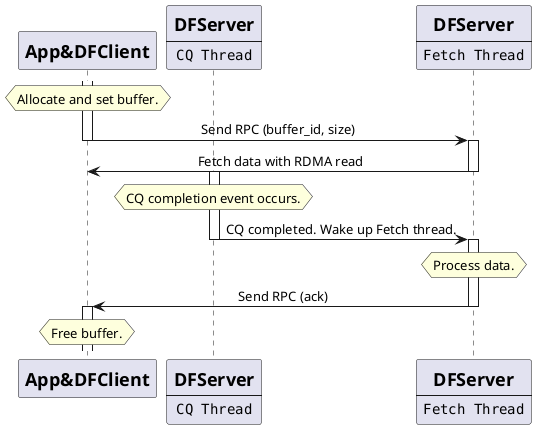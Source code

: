 @startuml Fetch
participant AppWithDFClient [
	=App&DFClient
]

participant DFServerCQThread [
    =DFServer
    ----
    ""CQ Thread""
]

participant DFServerFetchThread [
    =DFServer
    ----
    ""Fetch Thread""
]

skinparam sequenceMessageAlign center

hnote over AppWithDFClient : Allocate and set buffer.
activate AppWithDFClient
AppWithDFClient -> DFServerFetchThread : Send RPC (buffer_id, size)
deactivate AppWithDFClient
activate DFServerFetchThread
DFServerFetchThread -> AppWithDFClient : Fetch data with RDMA read
deactivate DFServerFetchThread
hnote over DFServerCQThread : CQ completion event occurs.
activate DFServerCQThread
DFServerCQThread -> DFServerFetchThread : CQ completed. Wake up Fetch thread.
deactivate DFServerCQThread
activate DFServerFetchThread
hnote over DFServerFetchThread : Process data.
DFServerFetchThread -> AppWithDFClient : Send RPC (ack)
deactivate DFServerFetchThread
activate AppWithDFClient
hnote over AppWithDFClient : Free buffer.
deactivate AppWithDFClient
@enduml